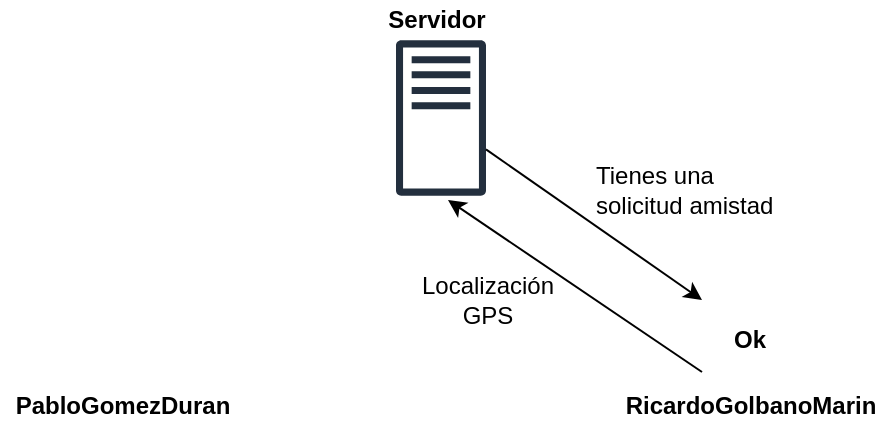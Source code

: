 <mxfile version="12.9.7" type="device"><diagram id="yuQPI98vXx0ofhXXwVnL" name="Page-1"><mxGraphModel dx="1730" dy="987" grid="1" gridSize="10" guides="1" tooltips="1" connect="1" arrows="1" fold="1" page="1" pageScale="1" pageWidth="827" pageHeight="1169" math="0" shadow="0"><root><mxCell id="0"/><mxCell id="1" parent="0"/><mxCell id="Rk8jkysvFzLnJgMZytIT-3" value="Servidor" style="text;html=1;align=center;verticalAlign=middle;resizable=0;points=[];autosize=1;fontStyle=1" parent="1" vertex="1"><mxGeometry x="379" y="367" width="70" height="20" as="geometry"/></mxCell><mxCell id="Rk8jkysvFzLnJgMZytIT-35" value="" style="outlineConnect=0;fontColor=#232F3E;gradientColor=none;fillColor=#232F3E;strokeColor=none;dashed=0;verticalLabelPosition=bottom;verticalAlign=top;align=center;html=1;fontSize=12;fontStyle=0;aspect=fixed;pointerEvents=1;shape=mxgraph.aws4.traditional_server;" parent="1" vertex="1"><mxGeometry x="394" y="387" width="45" height="78" as="geometry"/></mxCell><mxCell id="Rk8jkysvFzLnJgMZytIT-36" value="" style="shape=image;html=1;verticalAlign=top;verticalLabelPosition=bottom;labelBackgroundColor=#ffffff;imageAspect=0;aspect=fixed;image=https://cdn2.iconfinder.com/data/icons/pittogrammi/142/04-128.png" parent="1" vertex="1"><mxGeometry x="227" y="517" width="48" height="48" as="geometry"/></mxCell><mxCell id="Rk8jkysvFzLnJgMZytIT-37" value="" style="shape=image;html=1;verticalAlign=top;verticalLabelPosition=bottom;labelBackgroundColor=#ffffff;imageAspect=0;aspect=fixed;image=https://cdn2.iconfinder.com/data/icons/pittogrammi/142/04-128.png" parent="1" vertex="1"><mxGeometry x="547" y="517" width="48" height="48" as="geometry"/></mxCell><mxCell id="Rk8jkysvFzLnJgMZytIT-41" value="&lt;div&gt;Tienes una &lt;br&gt;&lt;/div&gt;&lt;div&gt;solicitud &lt;span&gt;amistad&lt;/span&gt;&lt;br&gt;&lt;/div&gt;" style="text;html=1;align=left;verticalAlign=middle;resizable=0;points=[];autosize=1;fontSize=12;fillColor=none;fontStyle=0" parent="1" vertex="1"><mxGeometry x="492" y="447" width="100" height="30" as="geometry"/></mxCell><mxCell id="Rk8jkysvFzLnJgMZytIT-42" value="Localización GPS " style="text;html=1;strokeColor=none;fillColor=none;align=center;verticalAlign=middle;whiteSpace=wrap;rounded=0;fontSize=12;" parent="1" vertex="1"><mxGeometry x="400" y="507" width="80" height="20" as="geometry"/></mxCell><mxCell id="Rk8jkysvFzLnJgMZytIT-43" value="" style="endArrow=classic;html=1;fontSize=12;entryX=0;entryY=0;entryDx=0;entryDy=0;" parent="1" source="Rk8jkysvFzLnJgMZytIT-35" target="Rk8jkysvFzLnJgMZytIT-37" edge="1"><mxGeometry width="50" height="50" relative="1" as="geometry"><mxPoint x="530" y="357" as="sourcePoint"/><mxPoint x="560" y="467" as="targetPoint"/></mxGeometry></mxCell><mxCell id="Rk8jkysvFzLnJgMZytIT-44" value="" style="endArrow=classic;html=1;fontSize=12;entryX=0;entryY=0.75;entryDx=0;entryDy=0;exitX=0;exitY=0.75;exitDx=0;exitDy=0;" parent="1" source="Rk8jkysvFzLnJgMZytIT-37" edge="1"><mxGeometry width="50" height="50" relative="1" as="geometry"><mxPoint x="460" y="547" as="sourcePoint"/><mxPoint x="420" y="467" as="targetPoint"/></mxGeometry></mxCell><mxCell id="Rk8jkysvFzLnJgMZytIT-45" value="Ok" style="text;html=1;strokeColor=none;fillColor=none;align=center;verticalAlign=middle;whiteSpace=wrap;rounded=0;fontSize=12;fontStyle=1" parent="1" vertex="1"><mxGeometry x="551" y="527" width="40" height="20" as="geometry"/></mxCell><mxCell id="TH1WxLZH0us1bPNFvh-Y-2" value="PabloGomezDuran" style="text;html=1;align=center;verticalAlign=middle;resizable=0;points=[];autosize=1;fontStyle=1" vertex="1" parent="1"><mxGeometry x="196.5" y="560" width="120" height="20" as="geometry"/></mxCell><mxCell id="TH1WxLZH0us1bPNFvh-Y-8" value="RicardoGolbanoMarin" style="text;html=1;align=center;verticalAlign=middle;resizable=0;points=[];autosize=1;fontStyle=1" vertex="1" parent="1"><mxGeometry x="501" y="560" width="140" height="20" as="geometry"/></mxCell></root></mxGraphModel></diagram></mxfile>